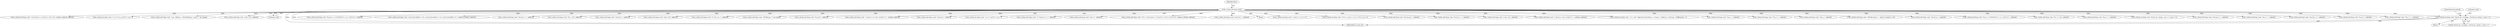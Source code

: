 digraph "0_radare2_bbb4af56003c1afdad67af0c4339267ca38b1017@pointer" {
"1001391" [label="(Call,r_strbuf_set (&op->esil, \"0x101,sp,+,[1],flags,=,0x102,sp,+,[2],pc,=,3,sp,+=\"))"];
"1000313" [label="(Call,r_strbuf_init (&op->esil))"];
"1000630" [label="(Call,r_strbuf_setf (&op->esil, \"%s,a,|=\", addrbuf))"];
"1000716" [label="(Call,r_strbuf_setf (&op->esil, \"%s,a,^=\", addrbuf))"];
"1000809" [label="(Call,r_strbuf_setf (&op->esil, \"1,%s,[1],&,C,=,1,%s,[1],>>,%s,=[1]\", addrbuf, addrbuf, addrbuf))"];
"1001396" [label="(Literal,\"0x101,sp,+,[1],flags,=,0x102,sp,+,[2],pc,=,3,sp,+=\")"];
"1000839" [label="(Call,r_strbuf_set (&op->esil, \"1,a,<<,C,|,a,=,$c7,C,=,a,a,=\"))"];
"1001259" [label="(Call,r_strbuf_setf (&op->esil, \"1,pc,-,0xff,sp,+,=[2],0x%04x,pc,=,2,sp,-=\", op->jump))"];
"1001552" [label="(Call,r_strbuf_setf (&op->esil, \"a,%s,=[1]\", addrbuf))"];
"1000314" [label="(Call,&op->esil)"];
"1001729" [label="(MethodReturn,static int)"];
"1000540" [label="(Call,r_strbuf_setf (&op->esil, \"%s,[1],a,+=,C,NUM,$c7,C,=,a,+=,$c7,C,|=\", addrbuf))"];
"1000498" [label="(Call,r_strbuf_setf (&op->esil, \"a,%s,[1],&,0x80,&,!,!,N,=,a,%s,[1],&,0x40,&,!,!,V,=,a,%s,[1],&,0xff,&,!,Z,=\",addrbuf, addrbuf, addrbuf))"];
"1001031" [label="(Call,r_strbuf_setf (&op->esil, \"%s,[1],a,==\", addrbuf))"];
"1000950" [label="(Call,r_strbuf_setf (&op->esil, \"%s,--=[1]\", addrbuf))"];
"1001442" [label="(Call,r_strbuf_setf (&op->esil, \"%s,[1],a,=\", addrbuf))"];
"1001596" [label="(Call,r_strbuf_setf (&op->esil, \"y,%s,=[1]\", addrbuf))"];
"1000581" [label="(Call,r_strbuf_setf (&op->esil, \"C,!,%s,+,a,-=\", addrbuf))"];
"1001293" [label="(Call,r_strbuf_setf (&op->esil, \"0x%04x,pc,=\", op->jump))"];
"1000673" [label="(Call,r_strbuf_setf (&op->esil, \"%s,a,&=\", addrbuf))"];
"1000853" [label="(Call,r_strbuf_setf (&op->esil, \"1,%s,[1],<<,C,|,%s,=[1],$c7,C,=\", addrbuf, addrbuf))"];
"1000322" [label="(Block,)"];
"1001397" [label="(ControlStructure,break;)"];
"1001524" [label="(Call,r_strbuf_setf (&op->esil, \"%s,[1],y,=\", addrbuf))"];
"1000752" [label="(Call,r_strbuf_set (&op->esil, \"1,a,<<=,$c7,C,=,a,a,=\"))"];
"1000589" [label="(Call,r_strbuf_setf (&op->esil, \"C,!,%s,[1],+,a,-=\", addrbuf))"];
"1001475" [label="(Call,r_strbuf_setf (&op->esil, \"%s,x,=\", addrbuf))"];
"1000896" [label="(Call,r_strbuf_setf (&op->esil, \"C,N,=,1,%s,[1],&,C,=,1,%s,[1],>>,7,N,<<,|,%s,=[1]\", addrbuf, addrbuf, addrbuf))"];
"1001483" [label="(Call,r_strbuf_setf (&op->esil, \"%s,[1],x,=\", addrbuf))"];
"1000269" [label="(Block,)"];
"1001392" [label="(Call,&op->esil)"];
"1000795" [label="(Call,r_strbuf_set (&op->esil, \"1,a,&,C,=,1,a,>>=\"))"];
"1000313" [label="(Call,r_strbuf_init (&op->esil))"];
"1000882" [label="(Call,r_strbuf_set (&op->esil, \"C,N,=,1,a,&,C,=,1,a,>>,7,N,<<,|,a,=\"))"];
"1000681" [label="(Call,r_strbuf_setf (&op->esil, \"%s,[1],a,&=\", addrbuf))"];
"1000724" [label="(Call,r_strbuf_setf (&op->esil, \"%s,[1],a,^=\", addrbuf))"];
"1001574" [label="(Call,r_strbuf_setf (&op->esil, \"x,%s,=[1]\", addrbuf))"];
"1000766" [label="(Call,r_strbuf_setf (&op->esil, \"1,%s,[1],<<,%s,=[1],$c7,C,=\", addrbuf, addrbuf))"];
"1001391" [label="(Call,r_strbuf_set (&op->esil, \"0x101,sp,+,[1],flags,=,0x102,sp,+,[2],pc,=,3,sp,+=\"))"];
"1000320" [label="(Identifier,data)"];
"1000455" [label="(Call,r_strbuf_set (&op->esil, \",1,I,=,0,D,=,flags,0x10,|,0x100,sp,+,=[1],pc,1,+,0xfe,sp,+,=[2],3,sp,-=,0xfffe,[2],pc,=\"))"];
"1001434" [label="(Call,r_strbuf_setf (&op->esil, \"%s,a,=\", addrbuf))"];
"1001023" [label="(Call,r_strbuf_setf (&op->esil, \"%s,a,==\", addrbuf))"];
"1001516" [label="(Call,r_strbuf_setf (&op->esil, \"%s,y,=\", addrbuf))"];
"1001314" [label="(Call,r_strbuf_setf (&op->esil, \"0x%04x,[2],pc,=\", data[1] | data[2] << 8))"];
"1000638" [label="(Call,r_strbuf_setf (&op->esil, \"%s,[1],a,|=\", addrbuf))"];
"1000532" [label="(Call,r_strbuf_setf (&op->esil, \"%s,a,+=,C,NUM,$c7,C,=,a,+=,$c7,C,|=\", addrbuf))"];
"1000924" [label="(Call,r_strbuf_setf (&op->esil, \"%s,++=[1]\", addrbuf))"];
"1001113" [label="(Call,r_strbuf_setf (&op->esil, \"%s,y,==\", addrbuf))"];
"1001357" [label="(Call,r_strbuf_set (&op->esil, \"0x101,sp,+,[2],pc,=,pc,++=,2,sp,+=\"))"];
"1001121" [label="(Call,r_strbuf_setf (&op->esil, \"%s,[1],y,==\", addrbuf))"];
"1001068" [label="(Call,r_strbuf_setf (&op->esil, \"%s,x,==\", addrbuf))"];
"1001076" [label="(Call,r_strbuf_setf (&op->esil, \"%s,[1],x,==\", addrbuf))"];
"1001391" -> "1000322"  [label="AST: "];
"1001391" -> "1001396"  [label="CFG: "];
"1001392" -> "1001391"  [label="AST: "];
"1001396" -> "1001391"  [label="AST: "];
"1001397" -> "1001391"  [label="CFG: "];
"1001391" -> "1001729"  [label="DDG: "];
"1001391" -> "1001729"  [label="DDG: "];
"1000313" -> "1001391"  [label="DDG: "];
"1000313" -> "1000269"  [label="AST: "];
"1000313" -> "1000314"  [label="CFG: "];
"1000314" -> "1000313"  [label="AST: "];
"1000320" -> "1000313"  [label="CFG: "];
"1000313" -> "1001729"  [label="DDG: "];
"1000313" -> "1001729"  [label="DDG: "];
"1000313" -> "1000455"  [label="DDG: "];
"1000313" -> "1000498"  [label="DDG: "];
"1000313" -> "1000532"  [label="DDG: "];
"1000313" -> "1000540"  [label="DDG: "];
"1000313" -> "1000581"  [label="DDG: "];
"1000313" -> "1000589"  [label="DDG: "];
"1000313" -> "1000630"  [label="DDG: "];
"1000313" -> "1000638"  [label="DDG: "];
"1000313" -> "1000673"  [label="DDG: "];
"1000313" -> "1000681"  [label="DDG: "];
"1000313" -> "1000716"  [label="DDG: "];
"1000313" -> "1000724"  [label="DDG: "];
"1000313" -> "1000752"  [label="DDG: "];
"1000313" -> "1000766"  [label="DDG: "];
"1000313" -> "1000795"  [label="DDG: "];
"1000313" -> "1000809"  [label="DDG: "];
"1000313" -> "1000839"  [label="DDG: "];
"1000313" -> "1000853"  [label="DDG: "];
"1000313" -> "1000882"  [label="DDG: "];
"1000313" -> "1000896"  [label="DDG: "];
"1000313" -> "1000924"  [label="DDG: "];
"1000313" -> "1000950"  [label="DDG: "];
"1000313" -> "1001023"  [label="DDG: "];
"1000313" -> "1001031"  [label="DDG: "];
"1000313" -> "1001068"  [label="DDG: "];
"1000313" -> "1001076"  [label="DDG: "];
"1000313" -> "1001113"  [label="DDG: "];
"1000313" -> "1001121"  [label="DDG: "];
"1000313" -> "1001259"  [label="DDG: "];
"1000313" -> "1001293"  [label="DDG: "];
"1000313" -> "1001314"  [label="DDG: "];
"1000313" -> "1001357"  [label="DDG: "];
"1000313" -> "1001434"  [label="DDG: "];
"1000313" -> "1001442"  [label="DDG: "];
"1000313" -> "1001475"  [label="DDG: "];
"1000313" -> "1001483"  [label="DDG: "];
"1000313" -> "1001516"  [label="DDG: "];
"1000313" -> "1001524"  [label="DDG: "];
"1000313" -> "1001552"  [label="DDG: "];
"1000313" -> "1001574"  [label="DDG: "];
"1000313" -> "1001596"  [label="DDG: "];
}

